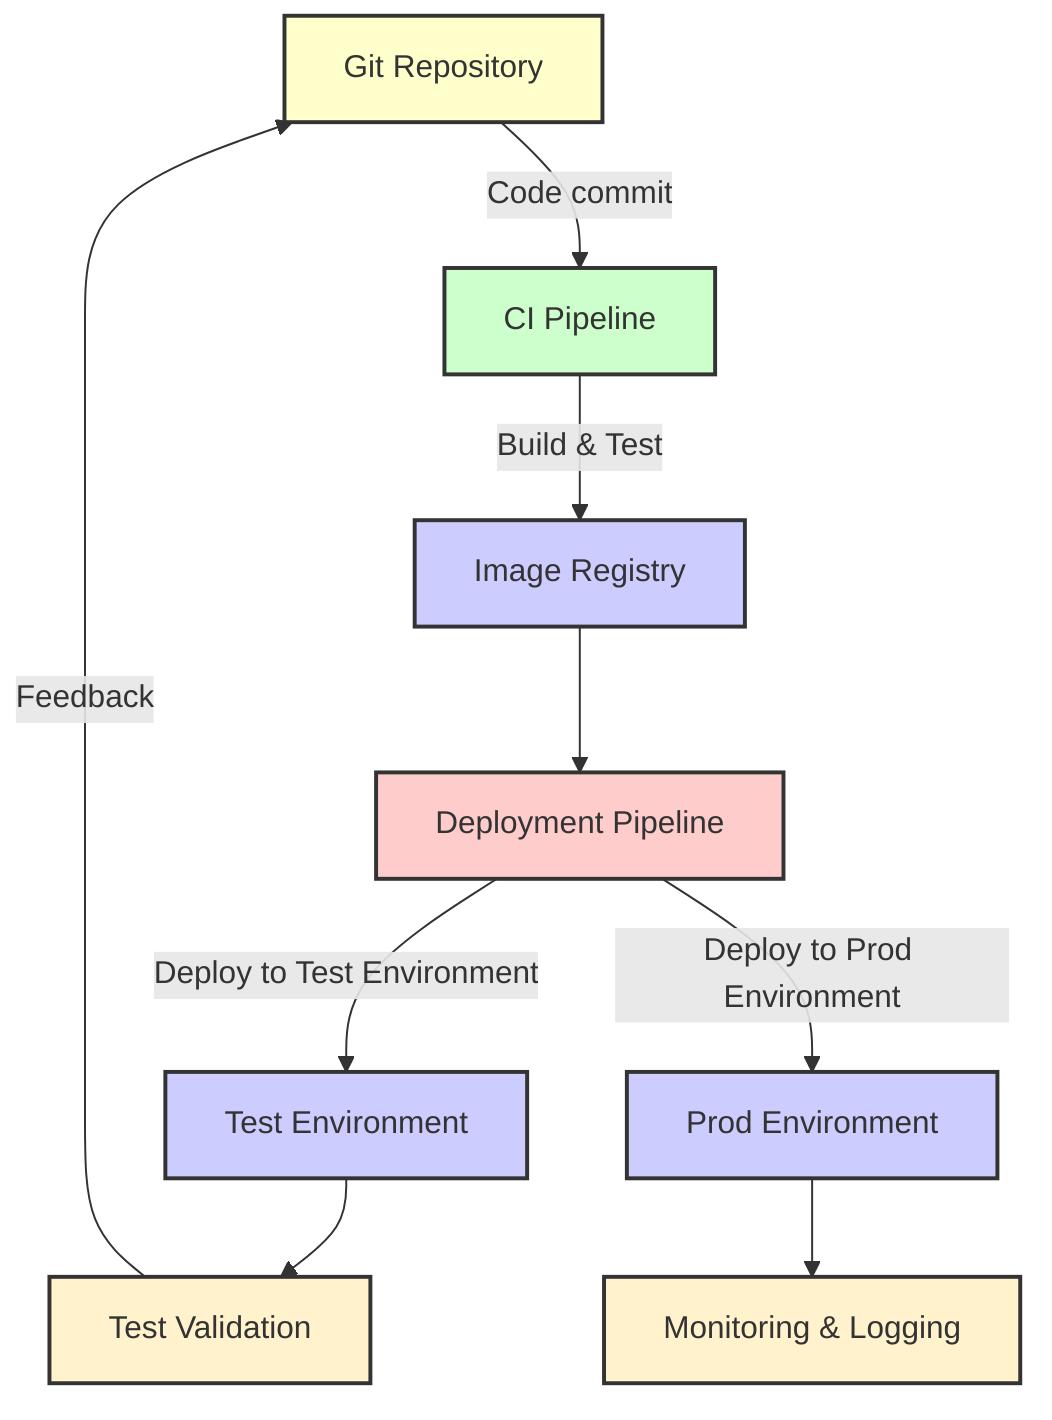 graph TD
    A[Git Repository] -->|Code commit| B[CI Pipeline]
    B -->|Build & Test| C[Image Registry]
    C --> D[Deployment Pipeline]
    D -->|Deploy to Test Environment| E[Test Environment]
    D -->|Deploy to Prod Environment| F[Prod Environment]
    E --> G[Test Validation]
    G -->|Feedback| A
    F --> H[Monitoring & Logging]

    classDef git fill:#ffffcc,stroke:#333,stroke-width:2px;
    classDef ci fill:#ccffcc,stroke:#333,stroke-width:2px;
    classDef registry fill:#ccccff,stroke:#333,stroke-width:2px;
    classDef deployment fill:#ffcccc,stroke:#333,stroke-width:2px;
    classDef env fill:#ccccff,stroke:#333,stroke-width:2px;
    classDef monitoring fill:#fff2cc,stroke:#333,stroke-width:2px;

    class A git;
    class B ci;
    class C registry;
    class D deployment;
    class E,F env;
    class G,H monitoring;